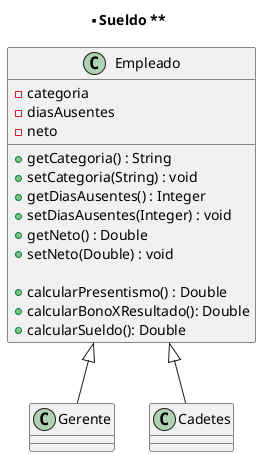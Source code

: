 @startuml

title ** Sueldo **

class Empleado{
    - categoria
    - diasAusentes
    - neto 

    + getCategoria() : String
    + setCategoria(String) : void
    + getDiasAusentes() : Integer 
    + setDiasAusentes(Integer) : void
    + getNeto() : Double
    + setNeto(Double) : void

    + calcularPresentismo() : Double
    + calcularBonoXResultado(): Double
    + calcularSueldo(): Double
}

Empleado <|-- Gerente
Empleado <|-- Cadetes

class Gerente{

}

class Cadetes{

}
